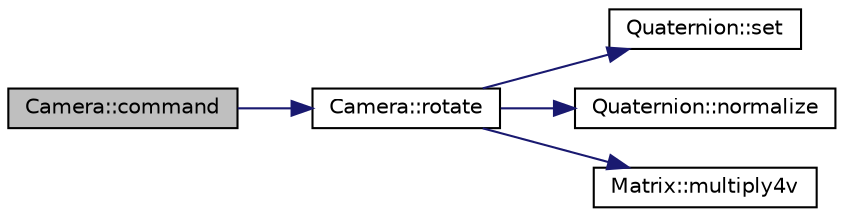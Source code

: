 digraph "Camera::command"
{
 // INTERACTIVE_SVG=YES
  edge [fontname="Helvetica",fontsize="10",labelfontname="Helvetica",labelfontsize="10"];
  node [fontname="Helvetica",fontsize="10",shape=record];
  rankdir="LR";
  Node1 [label="Camera::command",height=0.2,width=0.4,color="black", fillcolor="grey75", style="filled" fontcolor="black"];
  Node1 -> Node2 [color="midnightblue",fontsize="10",style="solid",fontname="Helvetica"];
  Node2 [label="Camera::rotate",height=0.2,width=0.4,color="black", fillcolor="white", style="filled",URL="$class_camera.html#a4a45040f06f24a53af7f17bbcc610f22"];
  Node2 -> Node3 [color="midnightblue",fontsize="10",style="solid",fontname="Helvetica"];
  Node3 [label="Quaternion::set",height=0.2,width=0.4,color="black", fillcolor="white", style="filled",URL="$class_quaternion.html#a76691465aa4a7f796899f7a170a0d54e",tooltip="Sets this quaternion. "];
  Node2 -> Node4 [color="midnightblue",fontsize="10",style="solid",fontname="Helvetica"];
  Node4 [label="Quaternion::normalize",height=0.2,width=0.4,color="black", fillcolor="white", style="filled",URL="$class_quaternion.html#a48e6bafb249c895ed25f29dc9170e11e",tooltip="Normalize this quaternion. "];
  Node2 -> Node5 [color="midnightblue",fontsize="10",style="solid",fontname="Helvetica"];
  Node5 [label="Matrix::multiply4v",height=0.2,width=0.4,color="black", fillcolor="white", style="filled",URL="$class_matrix.html#a0d94c5d170a4a7baf9a253e696d90b9a",tooltip="Multiplies v vector and this matrix. "];
}
